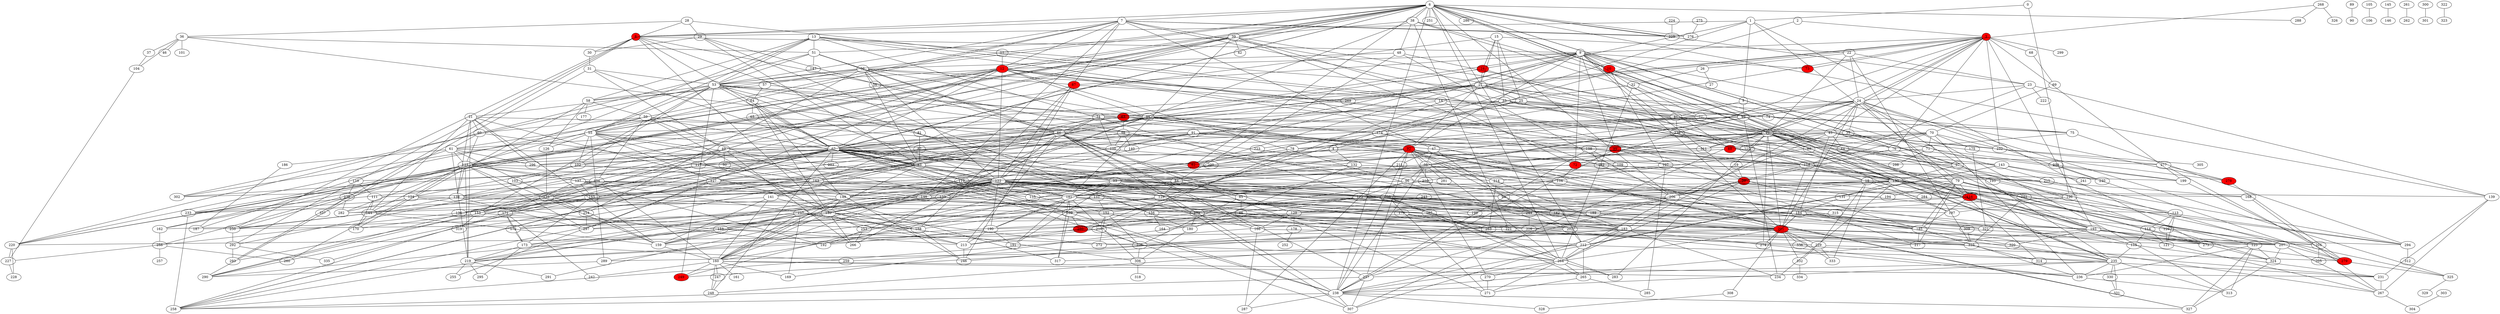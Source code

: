 graph G {
  graph [splines=false overlap=false]
  node  [shape=ellipse, width=0.3, height=0.3]
  0 ;
  1 ;
  2 ;
  3 [style=filled, fillcolor="red"];
  4 ;
  5 ;
  6 ;
  7 ;
  8 [style=filled, fillcolor="red"];
  9 ;
  10 [style=filled, fillcolor="red"];
  11 ;
  12 [style=filled, fillcolor="red"];
  13 ;
  14 ;
  15 ;
  16 [style=filled, fillcolor="red"];
  17 ;
  18 ;
  19 ;
  20 [style=filled, fillcolor="red"];
  21 ;
  22 ;
  23 ;
  24 ;
  25 ;
  26 ;
  27 ;
  28 ;
  29 ;
  30 ;
  31 ;
  32 ;
  33 ;
  34 ;
  35 ;
  36 ;
  37 ;
  38 ;
  39 ;
  40 ;
  41 ;
  42 ;
  43 ;
  44 ;
  45 ;
  46 ;
  47 ;
  48 ;
  49 ;
  50 ;
  51 ;
  52 ;
  53 ;
  54 ;
  55 ;
  56 ;
  57 ;
  58 ;
  59 ;
  60 ;
  61 ;
  62 [style=filled, fillcolor="red"];
  63 [style=filled, fillcolor="red"];
  64 ;
  65 ;
  66 ;
  67 ;
  68 ;
  69 ;
  70 ;
  71 ;
  72 [style=filled, fillcolor="red"];
  73 [style=filled, fillcolor="red"];
  74 ;
  75 ;
  76 ;
  77 ;
  78 ;
  79 ;
  80 ;
  81 ;
  82 ;
  83 ;
  84 ;
  85 ;
  86 ;
  87 [style=filled, fillcolor="red"];
  88 [style=filled, fillcolor="red"];
  89 ;
  90 ;
  91 ;
  92 [style=filled, fillcolor="red"];
  93 ;
  94 ;
  95 ;
  96 ;
  97 ;
  98 ;
  99 [style=filled, fillcolor="red"];
  100 ;
  101 ;
  102 ;
  103 ;
  104 ;
  105 ;
  106 ;
  107 ;
  108 ;
  109 ;
  110 ;
  111 ;
  112 ;
  113 ;
  114 ;
  115 ;
  116 [style=filled, fillcolor="red"];
  117 ;
  118 ;
  119 ;
  120 ;
  121 ;
  122 ;
  123 ;
  124 ;
  125 ;
  126 ;
  127 ;
  128 ;
  129 ;
  130 ;
  131 ;
  132 ;
  133 ;
  134 ;
  135 ;
  136 ;
  137 ;
  138 ;
  139 ;
  140 ;
  141 ;
  142 ;
  143 ;
  144 ;
  145 ;
  146 ;
  147 ;
  148 ;
  149 ;
  150 ;
  151 ;
  152 ;
  153 ;
  154 ;
  155 ;
  156 ;
  157 ;
  158 ;
  159 ;
  160 ;
  161 ;
  162 ;
  163 ;
  164 ;
  165 ;
  166 ;
  167 ;
  168 ;
  169 ;
  170 ;
  171 ;
  172 ;
  173 ;
  174 ;
  175 ;
  176 ;
  177 ;
  178 ;
  179 ;
  180 ;
  181 ;
  182 ;
  183 ;
  184 ;
  185 ;
  186 ;
  187 ;
  188 ;
  189 ;
  190 ;
  191 ;
  192 ;
  193 ;
  194 ;
  195 ;
  196 ;
  197 ;
  198 ;
  199 ;
  200 ;
  201 [style=filled, fillcolor="red"];
  202 ;
  203 ;
  204 ;
  205 ;
  206 ;
  207 ;
  208 ;
  209 ;
  210 ;
  211 ;
  212 ;
  213 ;
  214 ;
  215 ;
  216 ;
  217 ;
  218 ;
  219 ;
  220 ;
  221 ;
  222 ;
  223 ;
  224 ;
  225 ;
  226 ;
  227 ;
  228 ;
  229 ;
  230 ;
  231 ;
  232 ;
  233 ;
  234 ;
  235 ;
  236 ;
  237 ;
  238 ;
  239 ;
  240 ;
  241 ;
  242 ;
  243 ;
  244 ;
  245 ;
  246 ;
  247 ;
  248 ;
  249 [style=filled, fillcolor="red"];
  250 ;
  251 ;
  252 ;
  253 ;
  254 ;
  255 ;
  256 ;
  257 ;
  258 ;
  259 ;
  260 ;
  261 ;
  262 ;
  263 ;
  264 ;
  265 ;
  266 ;
  267 ;
  268 ;
  269 ;
  270 ;
  271 ;
  272 ;
  273 ;
  274 ;
  275 ;
  276 ;
  277 ;
  278 [style=filled, fillcolor="red"];
  279 [style=filled, fillcolor="red"];
  280 [style=filled, fillcolor="red"];
  281 ;
  282 ;
  283 ;
  284 ;
  285 ;
  286 ;
  287 ;
  288 ;
  289 ;
  290 ;
  291 ;
  292 ;
  293 ;
  294 ;
  295 ;
  296 ;
  297 ;
  298 ;
  299 ;
  300 ;
  301 ;
  302 ;
  303 ;
  304 ;
  305 ;
  306 ;
  307 ;
  308 ;
  309 ;
  310 ;
  311 ;
  312 ;
  313 ;
  314 ;
  315 ;
  316 ;
  317 ;
  318 ;
  319 ;
  320 ;
  321 ;
  322 ;
  323 ;
  324 ;
  325 ;
  326 ;
  327 ;
  328 ;
  329 ;
  330 ;
  331 ;
  332 ;
  333 ;
  334 ;
  335 ;
  336 ;
  337 ;
  338 ;
  0 -- 1;
  0 -- 196;
  1 -- 5;
  1 -- 8;
  1 -- 79;
  1 -- 128;
  1 -- 150;
  1 -- 273;
  2 -- 3;
  2 -- 4;
  3 -- 9;
  3 -- 17;
  3 -- 24;
  3 -- 43;
  3 -- 67;
  3 -- 68;
  3 -- 72;
  3 -- 73;
  3 -- 76;
  3 -- 93;
  3 -- 183;
  3 -- 193;
  3 -- 199;
  3 -- 232;
  3 -- 299;
  3 -- 307;
  4 -- 132;
  4 -- 200;
  4 -- 215;
  5 -- 40;
  5 -- 41;
  6 -- 7;
  6 -- 8;
  6 -- 21;
  6 -- 23;
  6 -- 38;
  6 -- 39;
  6 -- 40;
  6 -- 53;
  6 -- 55;
  6 -- 61;
  6 -- 62;
  6 -- 67;
  6 -- 97;
  6 -- 116;
  6 -- 124;
  6 -- 130;
  6 -- 139;
  6 -- 206;
  6 -- 212;
  6 -- 220;
  6 -- 225;
  6 -- 238;
  6 -- 251;
  6 -- 258;
  6 -- 264;
  6 -- 276;
  6 -- 286;
  6 -- 288;
  6 -- 324;
  7 -- 8;
  7 -- 47;
  7 -- 53;
  7 -- 55;
  7 -- 97;
  7 -- 122;
  7 -- 130;
  7 -- 148;
  7 -- 220;
  7 -- 225;
  7 -- 276;
  7 -- 297;
  8 -- 9;
  8 -- 67;
  8 -- 150;
  8 -- 156;
  8 -- 183;
  8 -- 250;
  8 -- 292;
  8 -- 293;
  9 -- 10;
  9 -- 12;
  9 -- 16;
  9 -- 20;
  9 -- 62;
  9 -- 63;
  9 -- 72;
  9 -- 73;
  9 -- 87;
  9 -- 88;
  9 -- 92;
  9 -- 99;
  9 -- 116;
  9 -- 201;
  9 -- 249;
  9 -- 278;
  9 -- 279;
  9 -- 280;
  10 -- 107;
  11 -- 12;
  12 -- 53;
  12 -- 54;
  12 -- 55;
  12 -- 67;
  12 -- 80;
  12 -- 108;
  12 -- 122;
  12 -- 143;
  12 -- 162;
  12 -- 171;
  12 -- 202;
  12 -- 258;
  12 -- 294;
  13 -- 14;
  13 -- 51;
  13 -- 53;
  13 -- 55;
  13 -- 58;
  13 -- 75;
  13 -- 245;
  13 -- 263;
  13 -- 282;
  14 -- 41;
  14 -- 72;
  14 -- 127;
  15 -- 16;
  15 -- 17;
  15 -- 22;
  15 -- 25;
  15 -- 33;
  15 -- 123;
  16 -- 17;
  16 -- 18;
  16 -- 127;
  17 -- 18;
  17 -- 25;
  17 -- 61;
  17 -- 92;
  17 -- 117;
  17 -- 123;
  17 -- 130;
  17 -- 250;
  17 -- 294;
  18 -- 112;
  18 -- 116;
  18 -- 129;
  18 -- 197;
  18 -- 229;
  18 -- 333;
  19 -- 20;
  20 -- 264;
  20 -- 284;
  21 -- 60;
  21 -- 91;
  21 -- 138;
  21 -- 144;
  21 -- 159;
  21 -- 188;
  21 -- 219;
  21 -- 296;
  22 -- 23;
  22 -- 24;
  22 -- 26;
  22 -- 45;
  22 -- 310;
  23 -- 24;
  23 -- 118;
  23 -- 139;
  23 -- 222;
  24 -- 34;
  24 -- 35;
  24 -- 43;
  24 -- 45;
  24 -- 95;
  24 -- 122;
  24 -- 152;
  24 -- 181;
  24 -- 201;
  24 -- 235;
  24 -- 279;
  24 -- 311;
  24 -- 313;
  24 -- 314;
  24 -- 325;
  25 -- 41;
  25 -- 62;
  25 -- 74;
  25 -- 174;
  26 -- 27;
  26 -- 32;
  28 -- 29;
  28 -- 30;
  28 -- 36;
  28 -- 45;
  29 -- 30;
  29 -- 66;
  29 -- 83;
  29 -- 180;
  30 -- 31;
  31 -- 49;
  31 -- 53;
  31 -- 67;
  31 -- 290;
  32 -- 33;
  32 -- 77;
  32 -- 264;
  33 -- 77;
  33 -- 79;
  33 -- 227;
  33 -- 296;
  34 -- 35;
  34 -- 66;
  34 -- 100;
  34 -- 141;
  34 -- 266;
  35 -- 76;
  36 -- 37;
  36 -- 46;
  36 -- 51;
  36 -- 100;
  36 -- 101;
  36 -- 104;
  37 -- 104;
  38 -- 39;
  38 -- 48;
  38 -- 76;
  38 -- 148;
  38 -- 193;
  38 -- 221;
  39 -- 40;
  39 -- 42;
  39 -- 51;
  39 -- 138;
  39 -- 181;
  39 -- 185;
  39 -- 201;
  39 -- 220;
  39 -- 233;
  39 -- 290;
  40 -- 49;
  40 -- 66;
  40 -- 130;
  40 -- 234;
  40 -- 235;
  40 -- 296;
  41 -- 45;
  41 -- 78;
  41 -- 115;
  41 -- 338;
  43 -- 44;
  43 -- 67;
  43 -- 88;
  43 -- 122;
  43 -- 184;
  43 -- 206;
  43 -- 232;
  43 -- 277;
  43 -- 278;
  45 -- 47;
  45 -- 78;
  45 -- 80;
  45 -- 193;
  45 -- 197;
  45 -- 199;
  45 -- 201;
  45 -- 209;
  45 -- 210;
  45 -- 213;
  45 -- 235;
  45 -- 274;
  45 -- 283;
  45 -- 311;
  47 -- 95;
  47 -- 211;
  47 -- 244;
  48 -- 52;
  48 -- 84;
  48 -- 206;
  48 -- 325;
  49 -- 50;
  49 -- 97;
  49 -- 117;
  49 -- 266;
  49 -- 290;
  49 -- 292;
  51 -- 52;
  51 -- 53;
  51 -- 66;
  51 -- 129;
  51 -- 147;
  51 -- 220;
  52 -- 53;
  52 -- 54;
  52 -- 56;
  52 -- 57;
  52 -- 75;
  52 -- 83;
  52 -- 87;
  52 -- 122;
  52 -- 254;
  53 -- 54;
  53 -- 55;
  53 -- 58;
  53 -- 67;
  53 -- 93;
  53 -- 102;
  53 -- 116;
  53 -- 122;
  53 -- 153;
  53 -- 185;
  53 -- 249;
  53 -- 302;
  54 -- 55;
  54 -- 70;
  54 -- 83;
  54 -- 160;
  54 -- 168;
  54 -- 172;
  54 -- 174;
  54 -- 231;
  54 -- 267;
  55 -- 67;
  55 -- 102;
  55 -- 126;
  55 -- 127;
  55 -- 181;
  55 -- 209;
  55 -- 289;
  55 -- 302;
  55 -- 317;
  57 -- 58;
  57 -- 63;
  57 -- 64;
  58 -- 59;
  58 -- 126;
  58 -- 170;
  58 -- 177;
  59 -- 60;
  59 -- 83;
  59 -- 134;
  59 -- 150;
  59 -- 154;
  59 -- 163;
  59 -- 256;
  60 -- 61;
  60 -- 123;
  60 -- 163;
  61 -- 62;
  61 -- 123;
  61 -- 159;
  61 -- 186;
  61 -- 187;
  61 -- 219;
  61 -- 296;
  62 -- 148;
  62 -- 214;
  63 -- 67;
  63 -- 92;
  63 -- 98;
  64 -- 65;
  64 -- 67;
  64 -- 149;
  64 -- 150;
  65 -- 66;
  65 -- 238;
  66 -- 67;
  66 -- 122;
  66 -- 141;
  66 -- 166;
  66 -- 201;
  66 -- 213;
  66 -- 233;
  66 -- 237;
  66 -- 238;
  66 -- 258;
  66 -- 271;
  66 -- 307;
  66 -- 311;
  67 -- 83;
  67 -- 93;
  67 -- 102;
  67 -- 122;
  67 -- 123;
  67 -- 125;
  67 -- 135;
  67 -- 152;
  67 -- 181;
  67 -- 200;
  67 -- 201;
  67 -- 203;
  67 -- 209;
  67 -- 217;
  67 -- 236;
  67 -- 238;
  67 -- 248;
  67 -- 258;
  67 -- 290;
  67 -- 293;
  67 -- 307;
  68 -- 69;
  69 -- 70;
  70 -- 71;
  70 -- 118;
  70 -- 135;
  70 -- 169;
  70 -- 172;
  70 -- 175;
  70 -- 232;
  70 -- 236;
  71 -- 72;
  71 -- 199;
  71 -- 298;
  72 -- 127;
  72 -- 154;
  72 -- 199;
  72 -- 204;
  72 -- 233;
  74 -- 75;
  75 -- 76;
  75 -- 294;
  76 -- 189;
  76 -- 193;
  77 -- 91;
  77 -- 113;
  78 -- 218;
  78 -- 219;
  79 -- 116;
  79 -- 125;
  79 -- 138;
  79 -- 185;
  79 -- 194;
  79 -- 217;
  79 -- 245;
  79 -- 273;
  79 -- 284;
  79 -- 324;
  81 -- 82;
  81 -- 83;
  82 -- 83;
  82 -- 166;
  83 -- 110;
  83 -- 122;
  83 -- 136;
  83 -- 160;
  83 -- 163;
  83 -- 189;
  83 -- 231;
  84 -- 85;
  84 -- 128;
  84 -- 172;
  85 -- 86;
  85 -- 226;
  87 -- 163;
  87 -- 188;
  87 -- 246;
  87 -- 269;
  88 -- 93;
  88 -- 277;
  89 -- 90;
  91 -- 92;
  91 -- 100;
  91 -- 108;
  91 -- 118;
  91 -- 149;
  91 -- 302;
  92 -- 95;
  92 -- 117;
  92 -- 149;
  92 -- 154;
  92 -- 181;
  92 -- 182;
  92 -- 183;
  92 -- 202;
  92 -- 235;
  92 -- 237;
  92 -- 238;
  92 -- 264;
  92 -- 270;
  92 -- 287;
  92 -- 327;
  93 -- 94;
  93 -- 128;
  93 -- 190;
  93 -- 191;
  93 -- 192;
  93 -- 194;
  95 -- 96;
  95 -- 216;
  95 -- 235;
  95 -- 238;
  95 -- 281;
  96 -- 111;
  96 -- 112;
  96 -- 206;
  97 -- 130;
  98 -- 100;
  98 -- 140;
  98 -- 319;
  99 -- 118;
  99 -- 217;
  99 -- 238;
  102 -- 103;
  102 -- 155;
  104 -- 227;
  105 -- 106;
  107 -- 214;
  107 -- 285;
  108 -- 109;
  108 -- 142;
  108 -- 143;
  108 -- 238;
  110 -- 111;
  110 -- 230;
  111 -- 144;
  111 -- 170;
  112 -- 113;
  112 -- 156;
  112 -- 164;
  112 -- 197;
  112 -- 198;
  112 -- 213;
  113 -- 114;
  113 -- 120;
  113 -- 121;
  114 -- 115;
  114 -- 121;
  115 -- 235;
  116 -- 129;
  116 -- 185;
  116 -- 193;
  116 -- 249;
  116 -- 273;
  117 -- 335;
  118 -- 119;
  118 -- 201;
  118 -- 206;
  118 -- 207;
  118 -- 294;
  119 -- 141;
  120 -- 121;
  122 -- 133;
  122 -- 149;
  122 -- 150;
  122 -- 158;
  122 -- 159;
  122 -- 173;
  122 -- 181;
  122 -- 183;
  122 -- 184;
  122 -- 185;
  122 -- 190;
  122 -- 192;
  122 -- 193;
  122 -- 201;
  122 -- 207;
  122 -- 208;
  122 -- 236;
  122 -- 258;
  122 -- 264;
  122 -- 282;
  122 -- 291;
  122 -- 316;
  123 -- 124;
  123 -- 127;
  123 -- 130;
  123 -- 134;
  123 -- 138;
  123 -- 144;
  123 -- 159;
  123 -- 162;
  123 -- 188;
  123 -- 219;
  123 -- 250;
  123 -- 297;
  124 -- 192;
  124 -- 201;
  124 -- 260;
  124 -- 282;
  125 -- 236;
  125 -- 313;
  125 -- 324;
  125 -- 327;
  126 -- 135;
  127 -- 148;
  127 -- 255;
  128 -- 176;
  128 -- 188;
  128 -- 253;
  128 -- 264;
  129 -- 159;
  129 -- 166;
  129 -- 178;
  130 -- 131;
  130 -- 207;
  130 -- 219;
  130 -- 234;
  130 -- 235;
  130 -- 246;
  130 -- 267;
  130 -- 297;
  131 -- 184;
  132 -- 133;
  132 -- 180;
  132 -- 215;
  133 -- 297;
  134 -- 135;
  134 -- 139;
  134 -- 153;
  134 -- 160;
  134 -- 231;
  135 -- 136;
  135 -- 254;
  137 -- 138;
  137 -- 149;
  137 -- 165;
  137 -- 171;
  137 -- 192;
  137 -- 243;
  138 -- 144;
  138 -- 167;
  138 -- 233;
  138 -- 297;
  139 -- 231;
  139 -- 267;
  141 -- 153;
  141 -- 159;
  141 -- 160;
  141 -- 213;
  143 -- 212;
  143 -- 238;
  143 -- 240;
  143 -- 241;
  144 -- 159;
  144 -- 170;
  144 -- 188;
  144 -- 250;
  145 -- 146;
  148 -- 201;
  148 -- 282;
  149 -- 150;
  149 -- 157;
  149 -- 160;
  149 -- 183;
  149 -- 219;
  149 -- 310;
  150 -- 160;
  150 -- 162;
  150 -- 202;
  150 -- 253;
  150 -- 266;
  150 -- 272;
  150 -- 310;
  151 -- 152;
  151 -- 160;
  152 -- 180;
  152 -- 201;
  152 -- 218;
  152 -- 226;
  152 -- 272;
  153 -- 170;
  153 -- 213;
  153 -- 319;
  154 -- 155;
  154 -- 327;
  156 -- 164;
  157 -- 158;
  157 -- 159;
  157 -- 160;
  157 -- 169;
  157 -- 213;
  157 -- 306;
  158 -- 159;
  158 -- 173;
  158 -- 264;
  159 -- 160;
  160 -- 161;
  160 -- 169;
  160 -- 231;
  160 -- 234;
  160 -- 242;
  160 -- 247;
  160 -- 248;
  160 -- 249;
  162 -- 256;
  163 -- 165;
  163 -- 167;
  163 -- 168;
  163 -- 246;
  163 -- 302;
  165 -- 171;
  165 -- 173;
  166 -- 207;
  166 -- 287;
  167 -- 283;
  168 -- 267;
  171 -- 172;
  171 -- 173;
  171 -- 242;
  172 -- 173;
  173 -- 219;
  173 -- 259;
  173 -- 295;
  174 -- 201;
  174 -- 223;
  175 -- 321;
  176 -- 221;
  176 -- 263;
  178 -- 252;
  179 -- 180;
  180 -- 306;
  181 -- 182;
  181 -- 189;
  181 -- 190;
  181 -- 191;
  181 -- 209;
  181 -- 212;
  181 -- 289;
  181 -- 290;
  181 -- 306;
  181 -- 317;
  182 -- 183;
  183 -- 234;
  183 -- 248;
  183 -- 264;
  183 -- 307;
  183 -- 320;
  184 -- 185;
  184 -- 187;
  184 -- 201;
  184 -- 274;
  184 -- 321;
  185 -- 217;
  185 -- 236;
  186 -- 187;
  188 -- 246;
  189 -- 190;
  189 -- 193;
  190 -- 191;
  190 -- 192;
  190 -- 213;
  193 -- 238;
  193 -- 273;
  193 -- 279;
  193 -- 320;
  195 -- 196;
  196 -- 197;
  196 -- 259;
  199 -- 204;
  201 -- 204;
  201 -- 220;
  201 -- 226;
  201 -- 229;
  201 -- 238;
  201 -- 274;
  201 -- 294;
  201 -- 308;
  201 -- 310;
  201 -- 332;
  201 -- 333;
  201 -- 336;
  202 -- 212;
  202 -- 272;
  204 -- 205;
  206 -- 207;
  206 -- 212;
  206 -- 237;
  206 -- 258;
  207 -- 267;
  207 -- 324;
  208 -- 209;
  208 -- 264;
  208 -- 265;
  208 -- 271;
  209 -- 229;
  209 -- 280;
  209 -- 317;
  212 -- 235;
  212 -- 264;
  212 -- 265;
  212 -- 289;
  212 -- 317;
  213 -- 246;
  214 -- 263;
  218 -- 219;
  218 -- 226;
  219 -- 255;
  219 -- 291;
  219 -- 295;
  220 -- 227;
  220 -- 228;
  224 -- 225;
  226 -- 306;
  227 -- 228;
  229 -- 279;
  229 -- 332;
  229 -- 333;
  230 -- 282;
  230 -- 337;
  231 -- 267;
  232 -- 305;
  233 -- 258;
  235 -- 236;
  235 -- 237;
  235 -- 238;
  235 -- 313;
  235 -- 330;
  235 -- 331;
  236 -- 313;
  237 -- 238;
  237 -- 258;
  237 -- 307;
  238 -- 258;
  238 -- 287;
  238 -- 307;
  238 -- 327;
  238 -- 328;
  239 -- 240;
  243 -- 244;
  244 -- 316;
  245 -- 310;
  247 -- 248;
  250 -- 292;
  253 -- 266;
  254 -- 297;
  256 -- 257;
  256 -- 260;
  261 -- 262;
  264 -- 265;
  264 -- 270;
  264 -- 271;
  264 -- 283;
  265 -- 271;
  265 -- 285;
  267 -- 304;
  268 -- 269;
  268 -- 288;
  268 -- 326;
  270 -- 271;
  275 -- 276;
  277 -- 278;
  277 -- 279;
  278 -- 279;
  279 -- 325;
  289 -- 290;
  292 -- 293;
  292 -- 335;
  294 -- 312;
  300 -- 301;
  303 -- 304;
  306 -- 318;
  308 -- 328;
  309 -- 310;
  310 -- 314;
  315 -- 316;
  315 -- 321;
  322 -- 323;
  324 -- 327;
  325 -- 329;
  330 -- 331;
  332 -- 334;
}
